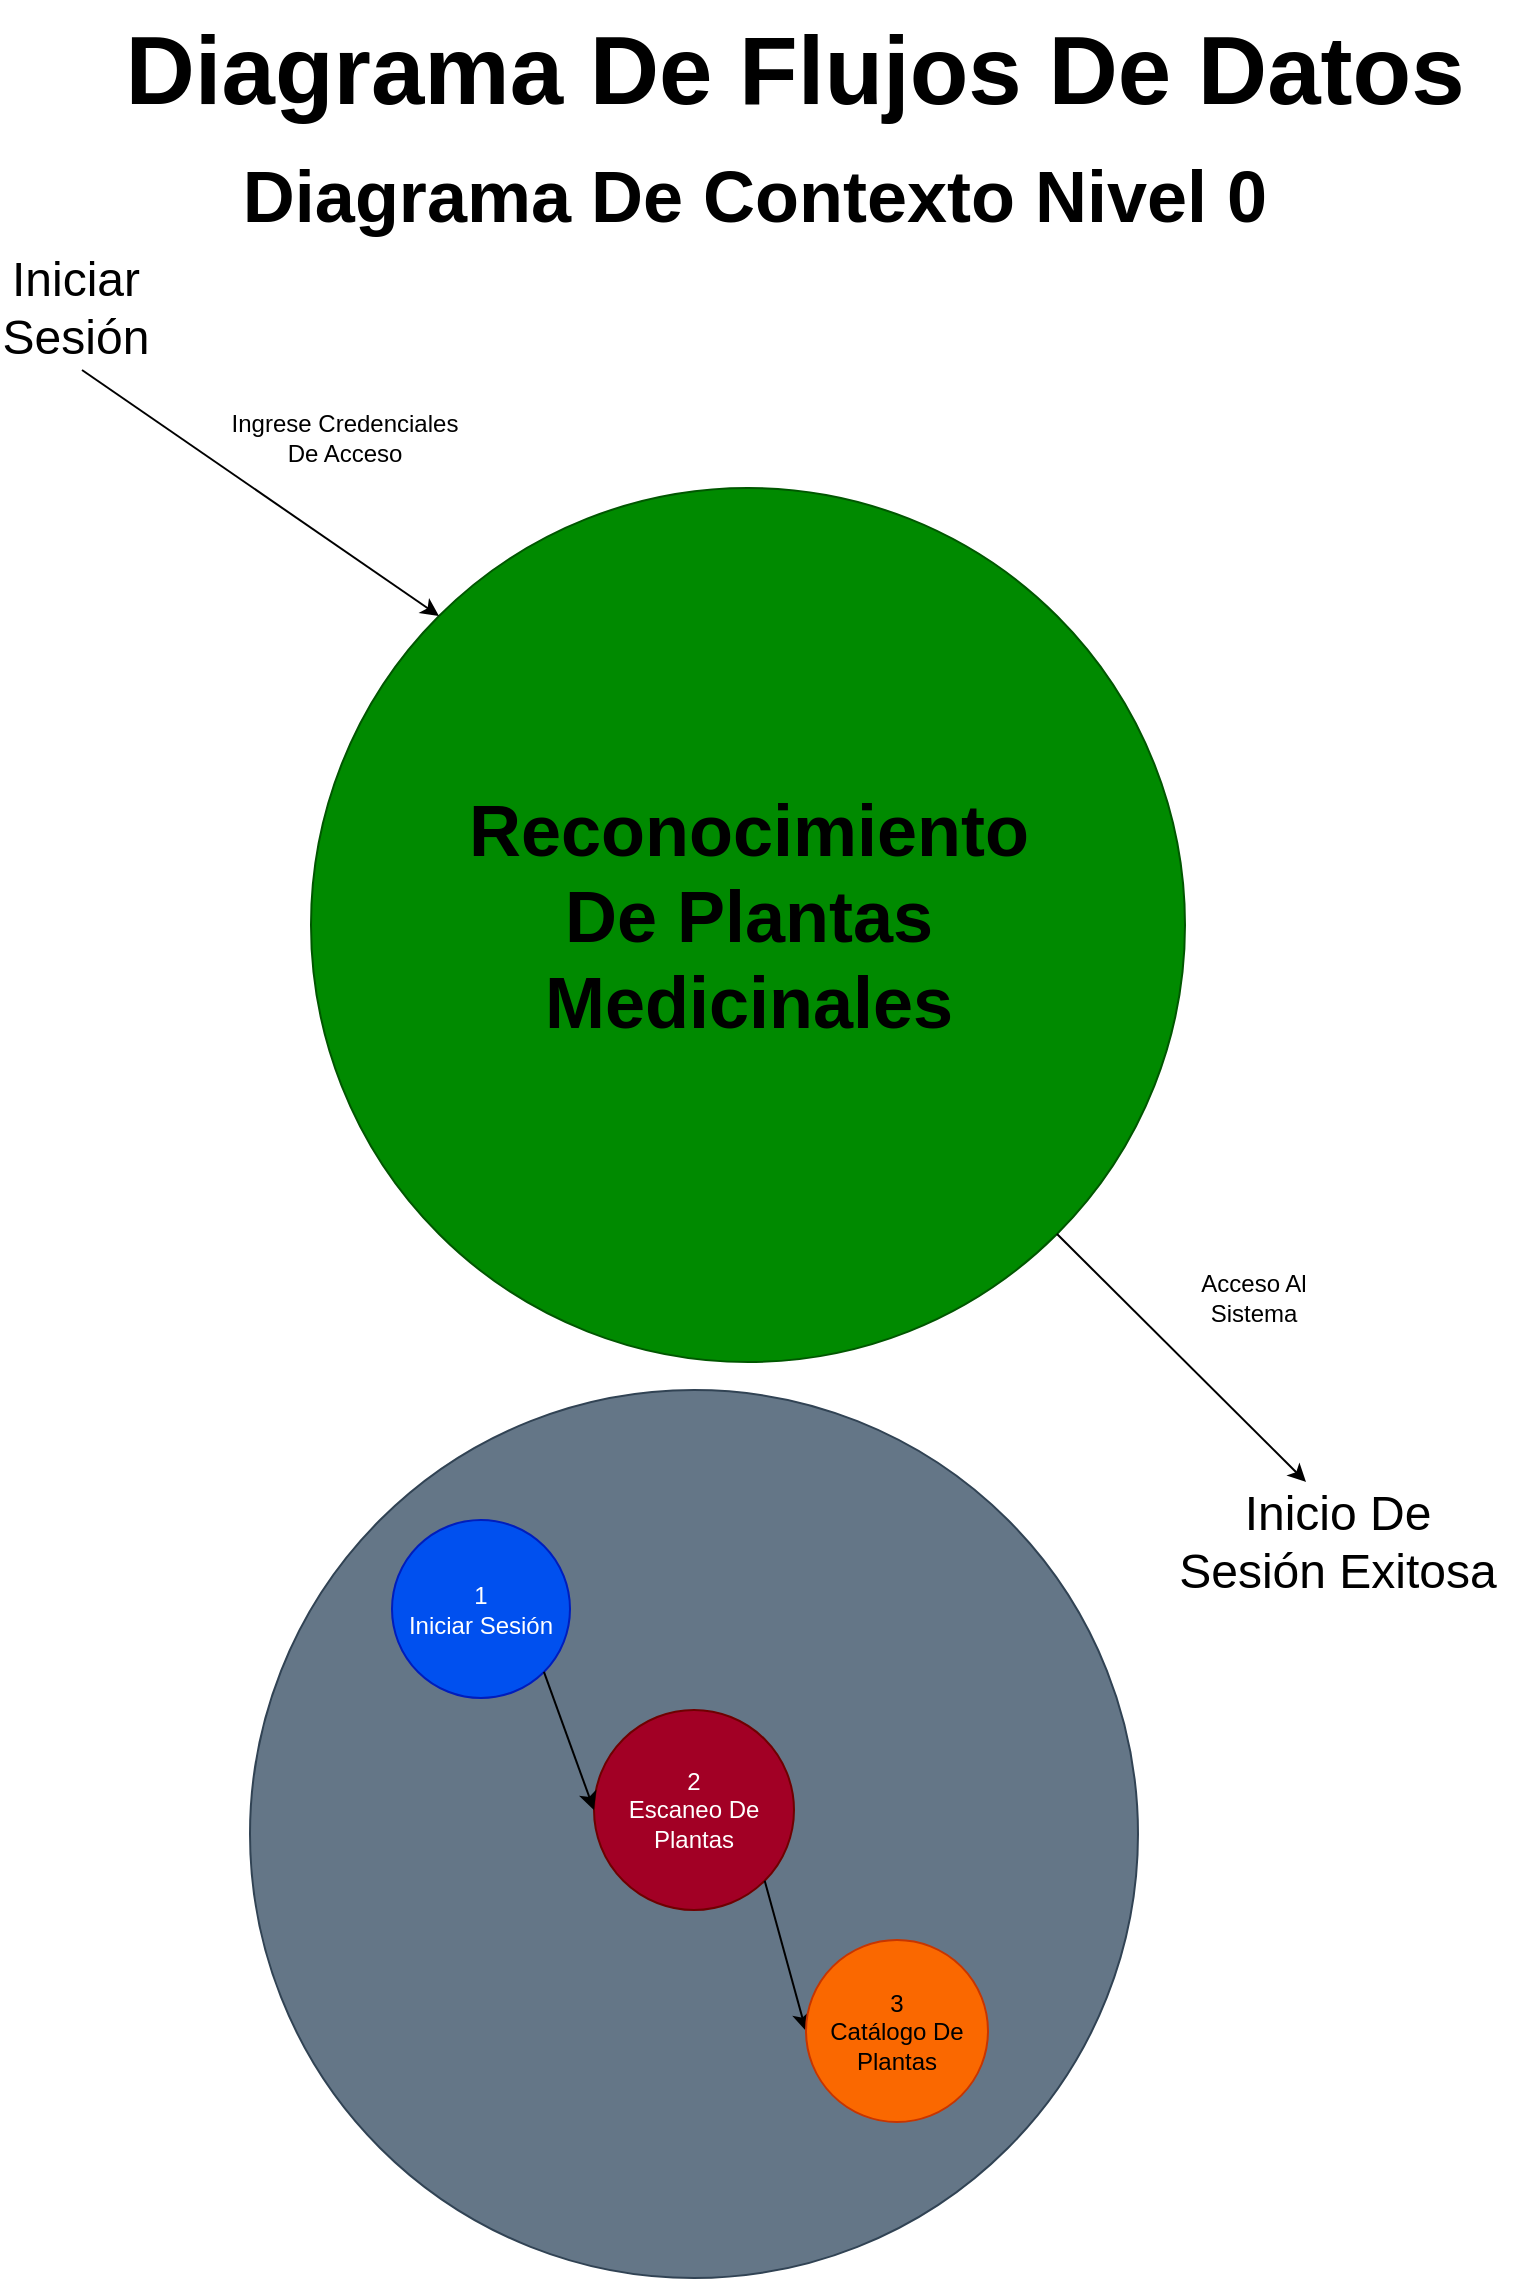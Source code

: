 <mxfile version="24.7.17" pages="4">
  <diagram id="MkgTcLbmQZA7Ex0CsIko" name="Diagrama De Contexto">
    <mxGraphModel dx="2173" dy="2943" grid="0" gridSize="10" guides="1" tooltips="1" connect="1" arrows="1" fold="1" page="1" pageScale="1" pageWidth="827" pageHeight="1169" math="0" shadow="0">
      <root>
        <mxCell id="0" />
        <mxCell id="1" parent="0" />
        <mxCell id="Zm9xg3yVM9zmIRxHuhLO-60" value="&lt;b&gt;&lt;font style=&quot;font-size: 48px;&quot;&gt;Diagrama De Flujos De Datos&lt;/font&gt;&lt;/b&gt;" style="text;html=1;align=center;verticalAlign=middle;resizable=0;points=[];autosize=1;strokeColor=none;fillColor=none;" parent="1" vertex="1">
          <mxGeometry x="912" y="-1159" width="688" height="70" as="geometry" />
        </mxCell>
        <mxCell id="Zm9xg3yVM9zmIRxHuhLO-62" value="&lt;font style=&quot;font-size: 36px;&quot;&gt;&lt;b&gt;Diagrama De Contexto Nivel 0&lt;/b&gt;&lt;/font&gt;" style="text;html=1;align=center;verticalAlign=middle;resizable=0;points=[];autosize=1;strokeColor=none;fillColor=none;" parent="1" vertex="1">
          <mxGeometry x="971" y="-1089" width="530" height="55" as="geometry" />
        </mxCell>
        <mxCell id="tiePNo5nACd2AKDWzKia-1" value="" style="ellipse;whiteSpace=wrap;html=1;aspect=fixed;fillColor=#008a00;fontColor=#ffffff;strokeColor=#005700;" parent="1" vertex="1">
          <mxGeometry x="1014.5" y="-915" width="437" height="437" as="geometry" />
        </mxCell>
        <mxCell id="tiePNo5nACd2AKDWzKia-2" value="&lt;font style=&quot;font-size: 24px;&quot;&gt;Iniciar Sesión&lt;/font&gt;" style="text;html=1;align=center;verticalAlign=middle;whiteSpace=wrap;rounded=0;" parent="1" vertex="1">
          <mxGeometry x="859" y="-1020" width="76" height="30" as="geometry" />
        </mxCell>
        <mxCell id="tiePNo5nACd2AKDWzKia-3" value="&lt;font style=&quot;font-size: 24px;&quot;&gt;Inicio De Sesión Exitosa&lt;/font&gt;" style="text;html=1;align=center;verticalAlign=middle;whiteSpace=wrap;rounded=0;" parent="1" vertex="1">
          <mxGeometry x="1441" y="-403" width="174" height="30" as="geometry" />
        </mxCell>
        <mxCell id="tiePNo5nACd2AKDWzKia-5" value="" style="endArrow=classic;html=1;rounded=0;entryX=0;entryY=0;entryDx=0;entryDy=0;" parent="1" target="tiePNo5nACd2AKDWzKia-1" edge="1">
          <mxGeometry width="50" height="50" relative="1" as="geometry">
            <mxPoint x="900" y="-974" as="sourcePoint" />
            <mxPoint x="1025" y="-944" as="targetPoint" />
          </mxGeometry>
        </mxCell>
        <mxCell id="tiePNo5nACd2AKDWzKia-6" value="" style="endArrow=classic;html=1;rounded=0;exitX=1;exitY=1;exitDx=0;exitDy=0;" parent="1" source="tiePNo5nACd2AKDWzKia-1" edge="1">
          <mxGeometry width="50" height="50" relative="1" as="geometry">
            <mxPoint x="1398" y="-532" as="sourcePoint" />
            <mxPoint x="1512" y="-418" as="targetPoint" />
          </mxGeometry>
        </mxCell>
        <mxCell id="a9WOLOBs2JLmFSFYx-I_-2" value="Ingrese Credenciales De Acceso" style="text;html=1;align=center;verticalAlign=middle;whiteSpace=wrap;rounded=0;" parent="1" vertex="1">
          <mxGeometry x="971" y="-955" width="121" height="30" as="geometry" />
        </mxCell>
        <mxCell id="a9WOLOBs2JLmFSFYx-I_-3" value="Acceso Al Sistema" style="text;html=1;align=center;verticalAlign=middle;whiteSpace=wrap;rounded=0;" parent="1" vertex="1">
          <mxGeometry x="1456" y="-525" width="60" height="30" as="geometry" />
        </mxCell>
        <mxCell id="WvJUAogOTRCNEBgAj1jc-4" value="&lt;b&gt;&lt;font style=&quot;font-size: 36px;&quot;&gt;Reconocimiento De Plantas Medicinales&lt;/font&gt;&lt;/b&gt;" style="text;html=1;align=center;verticalAlign=middle;whiteSpace=wrap;rounded=0;" vertex="1" parent="1">
          <mxGeometry x="1100.5" y="-738" width="265" height="73" as="geometry" />
        </mxCell>
        <mxCell id="0IBRV6jnR8k_Fp2j5y5R-1" value="" style="ellipse;whiteSpace=wrap;html=1;aspect=fixed;fillColor=#647687;fontColor=#ffffff;strokeColor=#314354;" vertex="1" parent="1">
          <mxGeometry x="984" y="-464" width="444" height="444" as="geometry" />
        </mxCell>
        <mxCell id="0IBRV6jnR8k_Fp2j5y5R-2" value="1&lt;div&gt;Iniciar Sesión&lt;/div&gt;" style="ellipse;whiteSpace=wrap;html=1;aspect=fixed;fillColor=#0050ef;fontColor=#ffffff;strokeColor=#001DBC;" vertex="1" parent="1">
          <mxGeometry x="1055" y="-399" width="89" height="89" as="geometry" />
        </mxCell>
        <mxCell id="0IBRV6jnR8k_Fp2j5y5R-3" value="2&lt;div&gt;Escaneo De Plantas&lt;/div&gt;" style="ellipse;whiteSpace=wrap;html=1;aspect=fixed;fillColor=#a20025;fontColor=#ffffff;strokeColor=#6F0000;" vertex="1" parent="1">
          <mxGeometry x="1156" y="-304" width="100" height="100" as="geometry" />
        </mxCell>
        <mxCell id="0IBRV6jnR8k_Fp2j5y5R-4" value="" style="endArrow=classic;html=1;rounded=0;exitX=1;exitY=1;exitDx=0;exitDy=0;entryX=0;entryY=0.5;entryDx=0;entryDy=0;" edge="1" parent="1" source="0IBRV6jnR8k_Fp2j5y5R-3" target="0IBRV6jnR8k_Fp2j5y5R-5">
          <mxGeometry width="50" height="50" relative="1" as="geometry">
            <mxPoint x="2021" y="-316" as="sourcePoint" />
            <mxPoint x="2071" y="-366" as="targetPoint" />
          </mxGeometry>
        </mxCell>
        <mxCell id="0IBRV6jnR8k_Fp2j5y5R-5" value="3&lt;div&gt;Catálogo De Plantas&lt;/div&gt;" style="ellipse;whiteSpace=wrap;html=1;aspect=fixed;fillColor=#fa6800;fontColor=#000000;strokeColor=#C73500;" vertex="1" parent="1">
          <mxGeometry x="1262" y="-189" width="91" height="91" as="geometry" />
        </mxCell>
        <mxCell id="0IBRV6jnR8k_Fp2j5y5R-6" value="" style="endArrow=classic;html=1;rounded=0;exitX=1;exitY=1;exitDx=0;exitDy=0;entryX=0;entryY=0.5;entryDx=0;entryDy=0;" edge="1" parent="1" source="0IBRV6jnR8k_Fp2j5y5R-2" target="0IBRV6jnR8k_Fp2j5y5R-3">
          <mxGeometry width="50" height="50" relative="1" as="geometry">
            <mxPoint x="1846" y="-415" as="sourcePoint" />
            <mxPoint x="1896" y="-465" as="targetPoint" />
          </mxGeometry>
        </mxCell>
      </root>
    </mxGraphModel>
  </diagram>
  <diagram id="sWpKJK9oeLYCg_mFAShb" name="Iniciar Sesión">
    <mxGraphModel dx="620" dy="876" grid="0" gridSize="10" guides="1" tooltips="1" connect="1" arrows="1" fold="1" page="1" pageScale="1" pageWidth="827" pageHeight="1169" math="0" shadow="0">
      <root>
        <mxCell id="0" />
        <mxCell id="1" parent="0" />
        <mxCell id="VRPjShTcaz0gIORsvLKW-1" value="" style="ellipse;whiteSpace=wrap;html=1;aspect=fixed;fillColor=#0050ef;fontColor=#ffffff;strokeColor=#001DBC;" parent="1" vertex="1">
          <mxGeometry x="68" y="150" width="597" height="597" as="geometry" />
        </mxCell>
        <mxCell id="VRPjShTcaz0gIORsvLKW-2" value="1.1&lt;div&gt;Iniciar Sesión&lt;/div&gt;" style="ellipse;whiteSpace=wrap;html=1;aspect=fixed;fillColor=#1ba1e2;fontColor=#ffffff;strokeColor=#006EAF;" parent="1" vertex="1">
          <mxGeometry x="207" y="234" width="80" height="80" as="geometry" />
        </mxCell>
        <mxCell id="VRPjShTcaz0gIORsvLKW-3" value="1.2&lt;div&gt;Servicios De Autenticación&lt;br&gt;&lt;div&gt;&lt;br&gt;&lt;/div&gt;&lt;/div&gt;" style="ellipse;whiteSpace=wrap;html=1;aspect=fixed;fillColor=#1ba1e2;fontColor=#ffffff;strokeColor=#006EAF;" parent="1" vertex="1">
          <mxGeometry x="347" y="295" width="80" height="80" as="geometry" />
        </mxCell>
        <mxCell id="VRPjShTcaz0gIORsvLKW-4" value="" style="endArrow=classic;html=1;rounded=0;exitX=1;exitY=0.5;exitDx=0;exitDy=0;entryX=0;entryY=0.5;entryDx=0;entryDy=0;" parent="1" source="VRPjShTcaz0gIORsvLKW-2" target="VRPjShTcaz0gIORsvLKW-3" edge="1">
          <mxGeometry width="50" height="50" relative="1" as="geometry">
            <mxPoint x="283" y="452" as="sourcePoint" />
            <mxPoint x="333" y="402" as="targetPoint" />
          </mxGeometry>
        </mxCell>
        <mxCell id="VRPjShTcaz0gIORsvLKW-5" value="Envía Credenciales" style="text;html=1;align=center;verticalAlign=middle;resizable=0;points=[];autosize=1;strokeColor=none;fillColor=none;" parent="1" vertex="1">
          <mxGeometry x="298" y="266" width="122" height="26" as="geometry" />
        </mxCell>
        <mxCell id="VRPjShTcaz0gIORsvLKW-8" value="Resultado De Autenticación" style="text;html=1;align=center;verticalAlign=middle;resizable=0;points=[];autosize=1;strokeColor=none;fillColor=none;" parent="1" vertex="1">
          <mxGeometry x="324" y="406" width="165" height="26" as="geometry" />
        </mxCell>
        <mxCell id="VRPjShTcaz0gIORsvLKW-13" value="" style="endArrow=classic;html=1;rounded=0;entryX=0;entryY=0;entryDx=0;entryDy=0;exitX=0.506;exitY=1.065;exitDx=0;exitDy=0;exitPerimeter=0;" parent="1" source="VRPjShTcaz0gIORsvLKW-14" target="VRPjShTcaz0gIORsvLKW-2" edge="1">
          <mxGeometry width="50" height="50" relative="1" as="geometry">
            <mxPoint x="178" y="192" as="sourcePoint" />
            <mxPoint x="228" y="142" as="targetPoint" />
          </mxGeometry>
        </mxCell>
        <mxCell id="VRPjShTcaz0gIORsvLKW-14" value="Iniciar Sesión" style="text;html=1;align=center;verticalAlign=middle;resizable=0;points=[];autosize=1;strokeColor=none;fillColor=none;" parent="1" vertex="1">
          <mxGeometry x="5" y="93" width="90" height="26" as="geometry" />
        </mxCell>
        <mxCell id="T-xwo1bTl4ZCePjdR3zX-1" value="&lt;font style=&quot;font-size: 48px;&quot;&gt;&lt;b&gt;Nivel 1: Iniciar Sesión&lt;/b&gt;&lt;/font&gt;" style="text;html=1;align=center;verticalAlign=middle;resizable=0;points=[];autosize=1;strokeColor=none;fillColor=none;" parent="1" vertex="1">
          <mxGeometry x="156.5" y="2" width="514" height="70" as="geometry" />
        </mxCell>
        <mxCell id="FSKtdWh9k3WSXrDmdt3y-1" value="Ingrese Credenciales De Acceso" style="text;html=1;align=center;verticalAlign=middle;resizable=0;points=[];autosize=1;strokeColor=none;fillColor=none;" parent="1" vertex="1">
          <mxGeometry x="85" y="122" width="192" height="26" as="geometry" />
        </mxCell>
        <mxCell id="jXLSF47ZCy-5b3z6_w6C-7" value="&lt;div&gt;&lt;br&gt;&lt;/div&gt;&lt;div&gt;&lt;br&gt;&lt;/div&gt;1.2.1&lt;div&gt;Mostrar Mensaje De Error Y Regresar&lt;br&gt;&lt;div&gt;&lt;br&gt;&lt;div&gt;&lt;br&gt;&lt;div&gt;&lt;div&gt;&lt;br&gt;&lt;/div&gt;&lt;/div&gt;&lt;/div&gt;&lt;/div&gt;&lt;/div&gt;" style="ellipse;whiteSpace=wrap;html=1;aspect=fixed;fillColor=#1ba1e2;fontColor=#ffffff;strokeColor=#006EAF;" parent="1" vertex="1">
          <mxGeometry x="314" y="564" width="112" height="112" as="geometry" />
        </mxCell>
        <mxCell id="jXLSF47ZCy-5b3z6_w6C-8" value="&lt;div&gt;&lt;br&gt;&lt;/div&gt;&lt;div&gt;&lt;br&gt;&lt;/div&gt;1.2.2&lt;div&gt;Sesión Activa&lt;br&gt;&lt;div&gt;&lt;br&gt;&lt;div&gt;&lt;div&gt;&lt;br&gt;&lt;/div&gt;&lt;/div&gt;&lt;/div&gt;&lt;/div&gt;" style="ellipse;whiteSpace=wrap;html=1;aspect=fixed;fillColor=#1ba1e2;fontColor=#ffffff;strokeColor=#006EAF;" parent="1" vertex="1">
          <mxGeometry x="508.5" y="457" width="80" height="80" as="geometry" />
        </mxCell>
        <mxCell id="9djoCzyQte8OiAew86pC-3" value="" style="curved=1;endArrow=classic;html=1;rounded=0;exitX=0;exitY=0.5;exitDx=0;exitDy=0;entryX=0;entryY=1;entryDx=0;entryDy=0;" parent="1" source="jXLSF47ZCy-5b3z6_w6C-7" target="VRPjShTcaz0gIORsvLKW-2" edge="1">
          <mxGeometry width="50" height="50" relative="1" as="geometry">
            <mxPoint x="186" y="616" as="sourcePoint" />
            <mxPoint x="236" y="566" as="targetPoint" />
            <Array as="points">
              <mxPoint x="255" y="492" />
              <mxPoint x="228" y="421" />
            </Array>
          </mxGeometry>
        </mxCell>
        <mxCell id="9djoCzyQte8OiAew86pC-4" value="Regresa A Iniciar Sesión" style="text;html=1;align=center;verticalAlign=middle;whiteSpace=wrap;rounded=0;" parent="1" vertex="1">
          <mxGeometry x="164" y="471" width="60" height="30" as="geometry" />
        </mxCell>
        <mxCell id="9djoCzyQte8OiAew86pC-5" value="" style="endArrow=classic;html=1;rounded=0;exitX=0.5;exitY=1;exitDx=0;exitDy=0;entryX=0.538;entryY=-0.133;entryDx=0;entryDy=0;entryPerimeter=0;" parent="1" source="jXLSF47ZCy-5b3z6_w6C-8" target="9djoCzyQte8OiAew86pC-6" edge="1">
          <mxGeometry width="50" height="50" relative="1" as="geometry">
            <mxPoint x="609" y="722" as="sourcePoint" />
            <mxPoint x="659" y="672" as="targetPoint" />
          </mxGeometry>
        </mxCell>
        <mxCell id="9djoCzyQte8OiAew86pC-6" value="Acceso Permitido Y Acceso Al Sistema" style="text;html=1;align=center;verticalAlign=middle;resizable=0;points=[];autosize=1;strokeColor=none;fillColor=none;" parent="1" vertex="1">
          <mxGeometry x="550" y="686" width="224" height="26" as="geometry" />
        </mxCell>
        <mxCell id="9djoCzyQte8OiAew86pC-7" value="" style="endArrow=classic;html=1;rounded=0;exitX=0.5;exitY=1;exitDx=0;exitDy=0;entryX=0.44;entryY=-0.079;entryDx=0;entryDy=0;entryPerimeter=0;" parent="1" source="VRPjShTcaz0gIORsvLKW-3" target="VRPjShTcaz0gIORsvLKW-8" edge="1">
          <mxGeometry width="50" height="50" relative="1" as="geometry">
            <mxPoint x="357" y="495" as="sourcePoint" />
            <mxPoint x="407" y="445" as="targetPoint" />
          </mxGeometry>
        </mxCell>
        <mxCell id="9djoCzyQte8OiAew86pC-8" value="" style="endArrow=classic;html=1;rounded=0;exitX=0.475;exitY=1.188;exitDx=0;exitDy=0;exitPerimeter=0;entryX=0.5;entryY=0;entryDx=0;entryDy=0;" parent="1" source="VRPjShTcaz0gIORsvLKW-8" target="jXLSF47ZCy-5b3z6_w6C-7" edge="1">
          <mxGeometry width="50" height="50" relative="1" as="geometry">
            <mxPoint x="390" y="498" as="sourcePoint" />
            <mxPoint x="440" y="448" as="targetPoint" />
          </mxGeometry>
        </mxCell>
        <mxCell id="9djoCzyQte8OiAew86pC-9" value="" style="endArrow=classic;html=1;rounded=0;exitX=0.486;exitY=1.152;exitDx=0;exitDy=0;exitPerimeter=0;entryX=0;entryY=0.5;entryDx=0;entryDy=0;" parent="1" source="VRPjShTcaz0gIORsvLKW-8" target="jXLSF47ZCy-5b3z6_w6C-8" edge="1">
          <mxGeometry width="50" height="50" relative="1" as="geometry">
            <mxPoint x="442" y="520" as="sourcePoint" />
            <mxPoint x="492" y="470" as="targetPoint" />
          </mxGeometry>
        </mxCell>
        <mxCell id="9djoCzyQte8OiAew86pC-10" value="Acceso Permitido" style="text;html=1;align=center;verticalAlign=middle;whiteSpace=wrap;rounded=0;" parent="1" vertex="1">
          <mxGeometry x="457" y="436" width="60" height="30" as="geometry" />
        </mxCell>
        <mxCell id="9djoCzyQte8OiAew86pC-12" value="Acceso Denegado&amp;nbsp;" style="text;html=1;align=center;verticalAlign=middle;whiteSpace=wrap;rounded=0;" parent="1" vertex="1">
          <mxGeometry x="328" y="475" width="60" height="30" as="geometry" />
        </mxCell>
      </root>
    </mxGraphModel>
  </diagram>
  <diagram id="t_cvAKaUWzNrkFrz-lpn" name="Escaneo De Plantas">
    <mxGraphModel dx="674" dy="613" grid="0" gridSize="10" guides="1" tooltips="1" connect="1" arrows="1" fold="1" page="1" pageScale="1" pageWidth="827" pageHeight="1169" math="0" shadow="0">
      <root>
        <mxCell id="0" />
        <mxCell id="1" parent="0" />
        <mxCell id="usHwkJwVykTSHFa5xv3u-1" value="" style="ellipse;whiteSpace=wrap;html=1;aspect=fixed;fillColor=#a20025;fontColor=#ffffff;strokeColor=#6F0000;" parent="1" vertex="1">
          <mxGeometry x="55.27" y="130" width="732" height="732" as="geometry" />
        </mxCell>
        <mxCell id="usHwkJwVykTSHFa5xv3u-2" value="2&lt;div&gt;Solicitud De escaneo Del Usuario&lt;/div&gt;" style="ellipse;whiteSpace=wrap;html=1;aspect=fixed;fillColor=#e51400;fontColor=#ffffff;strokeColor=#B20000;" parent="1" vertex="1">
          <mxGeometry x="179.04" y="253.92" width="80" height="80" as="geometry" />
        </mxCell>
        <mxCell id="usHwkJwVykTSHFa5xv3u-3" value="Escaneo De Plantas" style="text;html=1;align=center;verticalAlign=middle;resizable=0;points=[];autosize=1;strokeColor=none;fillColor=none;" parent="1" vertex="1">
          <mxGeometry x="9" y="114" width="127" height="26" as="geometry" />
        </mxCell>
        <mxCell id="usHwkJwVykTSHFa5xv3u-4" value="" style="endArrow=classic;html=1;rounded=0;entryX=0;entryY=0;entryDx=0;entryDy=0;exitX=0.525;exitY=1.031;exitDx=0;exitDy=0;exitPerimeter=0;" parent="1" source="usHwkJwVykTSHFa5xv3u-3" target="usHwkJwVykTSHFa5xv3u-2" edge="1">
          <mxGeometry width="50" height="50" relative="1" as="geometry">
            <mxPoint x="78.251" y="143.794" as="sourcePoint" />
            <mxPoint x="158.04" y="293.92" as="targetPoint" />
          </mxGeometry>
        </mxCell>
        <mxCell id="usHwkJwVykTSHFa5xv3u-5" value="2.1&lt;div&gt;Recibe La Imagen De La Planta&lt;/div&gt;" style="ellipse;whiteSpace=wrap;html=1;aspect=fixed;fillColor=#e51400;fontColor=#ffffff;strokeColor=#B20000;" parent="1" vertex="1">
          <mxGeometry x="288.27" y="357" width="122.77" height="122.77" as="geometry" />
        </mxCell>
        <mxCell id="usHwkJwVykTSHFa5xv3u-6" value="Escanear Planta" style="text;html=1;align=center;verticalAlign=middle;resizable=0;points=[];autosize=1;strokeColor=none;fillColor=none;" parent="1" vertex="1">
          <mxGeometry x="268.0" y="312.0" width="106" height="26" as="geometry" />
        </mxCell>
        <mxCell id="usHwkJwVykTSHFa5xv3u-7" value="" style="endArrow=classic;html=1;rounded=0;exitX=1;exitY=1;exitDx=0;exitDy=0;entryX=0;entryY=0;entryDx=0;entryDy=0;" parent="1" source="usHwkJwVykTSHFa5xv3u-2" target="usHwkJwVykTSHFa5xv3u-5" edge="1">
          <mxGeometry width="50" height="50" relative="1" as="geometry">
            <mxPoint x="260.04" y="488.92" as="sourcePoint" />
            <mxPoint x="310.04" y="438.92" as="targetPoint" />
          </mxGeometry>
        </mxCell>
        <mxCell id="usHwkJwVykTSHFa5xv3u-8" value="2.2&lt;div&gt;Procesa La Imagen Y Devuelve Una Identificación&lt;/div&gt;" style="ellipse;whiteSpace=wrap;html=1;aspect=fixed;fillColor=#e51400;fontColor=#ffffff;strokeColor=#B20000;" parent="1" vertex="1">
          <mxGeometry x="433.04" y="489.92" width="111" height="111" as="geometry" />
        </mxCell>
        <mxCell id="usHwkJwVykTSHFa5xv3u-9" value="" style="endArrow=classic;html=1;rounded=0;exitX=1;exitY=1;exitDx=0;exitDy=0;entryX=0;entryY=0;entryDx=0;entryDy=0;" parent="1" source="usHwkJwVykTSHFa5xv3u-5" target="usHwkJwVykTSHFa5xv3u-8" edge="1">
          <mxGeometry width="50" height="50" relative="1" as="geometry">
            <mxPoint x="374.04" y="602.92" as="sourcePoint" />
            <mxPoint x="424.04" y="552.92" as="targetPoint" />
          </mxGeometry>
        </mxCell>
        <mxCell id="usHwkJwVykTSHFa5xv3u-10" value="Identificar Planta" style="text;html=1;align=center;verticalAlign=middle;resizable=0;points=[];autosize=1;strokeColor=none;fillColor=none;" parent="1" vertex="1">
          <mxGeometry x="405.0" y="453.77" width="107" height="26" as="geometry" />
        </mxCell>
        <mxCell id="usHwkJwVykTSHFa5xv3u-11" value="2.3&lt;div&gt;Resultado Del Conocimiento De La Planta&lt;/div&gt;" style="ellipse;whiteSpace=wrap;html=1;aspect=fixed;fillColor=#e51400;fontColor=#ffffff;strokeColor=#B20000;" parent="1" vertex="1">
          <mxGeometry x="582.04" y="643.92" width="92" height="92" as="geometry" />
        </mxCell>
        <mxCell id="usHwkJwVykTSHFa5xv3u-12" value="" style="endArrow=classic;html=1;rounded=0;exitX=1;exitY=1;exitDx=0;exitDy=0;entryX=0;entryY=0;entryDx=0;entryDy=0;" parent="1" source="usHwkJwVykTSHFa5xv3u-8" target="usHwkJwVykTSHFa5xv3u-11" edge="1">
          <mxGeometry width="50" height="50" relative="1" as="geometry">
            <mxPoint x="491.04" y="709.92" as="sourcePoint" />
            <mxPoint x="541.04" y="659.92" as="targetPoint" />
          </mxGeometry>
        </mxCell>
        <mxCell id="usHwkJwVykTSHFa5xv3u-13" value="Salida" style="text;html=1;align=center;verticalAlign=middle;resizable=0;points=[];autosize=1;strokeColor=none;fillColor=none;" parent="1" vertex="1">
          <mxGeometry x="563" y="593.0" width="51" height="26" as="geometry" />
        </mxCell>
        <mxCell id="gpu4iK8a6EqFE6V-Lg6c-1" value="&lt;font style=&quot;font-size: 48px;&quot;&gt;&lt;b&gt;Nivel 2: Escaneo De Plantas&lt;/b&gt;&lt;/font&gt;" style="text;html=1;align=center;verticalAlign=middle;resizable=0;points=[];autosize=1;strokeColor=none;fillColor=none;" parent="1" vertex="1">
          <mxGeometry x="92.27" y="23" width="658" height="70" as="geometry" />
        </mxCell>
        <mxCell id="cRUoSjO59YQIDH51Hmob-1" value="Cargar Imagen" style="text;html=1;align=center;verticalAlign=middle;resizable=0;points=[];autosize=1;strokeColor=none;fillColor=none;" parent="1" vertex="1">
          <mxGeometry x="114.0" y="158" width="98" height="26" as="geometry" />
        </mxCell>
        <mxCell id="cRUoSjO59YQIDH51Hmob-2" value="" style="endArrow=classic;html=1;rounded=0;exitX=1;exitY=1;exitDx=0;exitDy=0;entryX=0.515;entryY=0.046;entryDx=0;entryDy=0;entryPerimeter=0;" parent="1" source="usHwkJwVykTSHFa5xv3u-11" edge="1" target="6i25hexwnTCD5czoN3FO-1">
          <mxGeometry width="50" height="50" relative="1" as="geometry">
            <mxPoint x="644.27" y="962" as="sourcePoint" />
            <mxPoint x="737.27" y="827" as="targetPoint" />
          </mxGeometry>
        </mxCell>
        <mxCell id="6i25hexwnTCD5czoN3FO-1" value="Información Detalla De La Planta Medicinal" style="text;html=1;align=center;verticalAlign=middle;resizable=0;points=[];autosize=1;strokeColor=none;fillColor=none;" vertex="1" parent="1">
          <mxGeometry x="575" y="838" width="248" height="26" as="geometry" />
        </mxCell>
      </root>
    </mxGraphModel>
  </diagram>
  <diagram id="4kVdjsI_d6PU1npszNV3" name="Catálogo De Plantas">
    <mxGraphModel dx="1050" dy="621" grid="0" gridSize="10" guides="1" tooltips="1" connect="1" arrows="1" fold="1" page="1" pageScale="1" pageWidth="827" pageHeight="1169" math="0" shadow="0">
      <root>
        <mxCell id="0" />
        <mxCell id="1" parent="0" />
        <mxCell id="G0fcb5Q5OwdfrMeDmAGz-1" value="" style="ellipse;whiteSpace=wrap;html=1;aspect=fixed;fillColor=#fa6800;fontColor=#000000;strokeColor=#C73500;" parent="1" vertex="1">
          <mxGeometry x="137" y="223" width="594" height="594" as="geometry" />
        </mxCell>
        <mxCell id="G0fcb5Q5OwdfrMeDmAGz-2" value="3&lt;div&gt;Solicitud De Cosulta Del Catálogo&lt;/div&gt;" style="ellipse;whiteSpace=wrap;html=1;aspect=fixed;fillColor=#f0a30a;fontColor=#000000;strokeColor=#BD7000;" parent="1" vertex="1">
          <mxGeometry x="271" y="298" width="80" height="80" as="geometry" />
        </mxCell>
        <mxCell id="G0fcb5Q5OwdfrMeDmAGz-3" value="Catálogo De Plantas&amp;nbsp;" style="text;html=1;align=center;verticalAlign=middle;resizable=0;points=[];autosize=1;strokeColor=none;fillColor=none;" parent="1" vertex="1">
          <mxGeometry x="79" y="158" width="131" height="26" as="geometry" />
        </mxCell>
        <mxCell id="G0fcb5Q5OwdfrMeDmAGz-4" value="" style="endArrow=classic;html=1;rounded=0;exitX=0.464;exitY=1.115;exitDx=0;exitDy=0;exitPerimeter=0;entryX=0;entryY=0;entryDx=0;entryDy=0;" parent="1" source="G0fcb5Q5OwdfrMeDmAGz-3" target="G0fcb5Q5OwdfrMeDmAGz-2" edge="1">
          <mxGeometry width="50" height="50" relative="1" as="geometry">
            <mxPoint x="222" y="381" as="sourcePoint" />
            <mxPoint x="272" y="331" as="targetPoint" />
          </mxGeometry>
        </mxCell>
        <mxCell id="G0fcb5Q5OwdfrMeDmAGz-9" value="3.2&lt;div&gt;Enviar Lista Completa De Plantas Con Detalles&lt;/div&gt;" style="ellipse;whiteSpace=wrap;html=1;aspect=fixed;fillColor=#f0a30a;fontColor=#000000;strokeColor=#BD7000;" parent="1" vertex="1">
          <mxGeometry x="362" y="464" width="96" height="96" as="geometry" />
        </mxCell>
        <mxCell id="G0fcb5Q5OwdfrMeDmAGz-12" value="" style="endArrow=classic;html=1;rounded=0;entryX=0;entryY=0;entryDx=0;entryDy=0;exitX=1;exitY=1;exitDx=0;exitDy=0;" parent="1" source="G0fcb5Q5OwdfrMeDmAGz-2" target="G0fcb5Q5OwdfrMeDmAGz-9" edge="1">
          <mxGeometry width="50" height="50" relative="1" as="geometry">
            <mxPoint x="526" y="535" as="sourcePoint" />
            <mxPoint x="488" y="699" as="targetPoint" />
          </mxGeometry>
        </mxCell>
        <mxCell id="G0fcb5Q5OwdfrMeDmAGz-13" value="" style="endArrow=classic;html=1;rounded=0;exitX=0.5;exitY=1;exitDx=0;exitDy=0;entryX=0.5;entryY=0;entryDx=0;entryDy=0;" parent="1" source="G0fcb5Q5OwdfrMeDmAGz-9" target="TG1LcBJPodA2IgVrP8kG-3" edge="1">
          <mxGeometry width="50" height="50" relative="1" as="geometry">
            <mxPoint x="580" y="837" as="sourcePoint" />
            <mxPoint x="674" y="786" as="targetPoint" />
          </mxGeometry>
        </mxCell>
        <mxCell id="y74O5xtPSWRBg429Ub3x-1" value="&lt;font style=&quot;font-size: 48px;&quot;&gt;&lt;b&gt;Nivel 3: Catálogo De Plantas&lt;/b&gt;&lt;/font&gt;" style="text;html=1;align=center;verticalAlign=middle;resizable=0;points=[];autosize=1;strokeColor=none;fillColor=none;" parent="1" vertex="1">
          <mxGeometry x="74.5" y="33" width="666" height="70" as="geometry" />
        </mxCell>
        <mxCell id="TG1LcBJPodA2IgVrP8kG-1" value="Solicitar Catálogo De Plantas" style="text;html=1;align=center;verticalAlign=middle;resizable=0;points=[];autosize=1;strokeColor=none;fillColor=none;" parent="1" vertex="1">
          <mxGeometry x="193" y="200" width="174" height="26" as="geometry" />
        </mxCell>
        <mxCell id="TG1LcBJPodA2IgVrP8kG-3" value="3.3&lt;div&gt;Información Detallada De La Planta Del Catálogo&lt;/div&gt;" style="ellipse;whiteSpace=wrap;html=1;aspect=fixed;fillColor=#f0a30a;fontColor=#000000;strokeColor=#BD7000;" parent="1" vertex="1">
          <mxGeometry x="426" y="633" width="96" height="96" as="geometry" />
        </mxCell>
        <mxCell id="TG1LcBJPodA2IgVrP8kG-4" value="Lista De Plantas Con Sus Caracteristicas" style="text;html=1;align=center;verticalAlign=middle;resizable=0;points=[];autosize=1;strokeColor=none;fillColor=none;" parent="1" vertex="1">
          <mxGeometry x="447" y="560" width="237" height="26" as="geometry" />
        </mxCell>
        <mxCell id="TG1LcBJPodA2IgVrP8kG-5" value="" style="endArrow=classic;html=1;rounded=0;exitX=0.5;exitY=1;exitDx=0;exitDy=0;entryX=0.506;entryY=0.169;entryDx=0;entryDy=0;entryPerimeter=0;" parent="1" source="TG1LcBJPodA2IgVrP8kG-3" target="e_Tqkfjk6RiT3IzLPFJC-1" edge="1">
          <mxGeometry width="50" height="50" relative="1" as="geometry">
            <mxPoint x="718" y="1080" as="sourcePoint" />
            <mxPoint x="703" y="968" as="targetPoint" />
          </mxGeometry>
        </mxCell>
        <mxCell id="TG1LcBJPodA2IgVrP8kG-6" value="Genera Respuesta Con Información Del Catálogo" style="text;html=1;align=center;verticalAlign=middle;whiteSpace=wrap;rounded=0;" parent="1" vertex="1">
          <mxGeometry x="359" y="386" width="108.5" height="38" as="geometry" />
        </mxCell>
        <mxCell id="e_Tqkfjk6RiT3IzLPFJC-1" value="Informacion De La Planta Medicinal" style="text;html=1;align=center;verticalAlign=middle;resizable=0;points=[];autosize=1;strokeColor=none;fillColor=none;" parent="1" vertex="1">
          <mxGeometry x="467.5" y="844" width="207" height="26" as="geometry" />
        </mxCell>
      </root>
    </mxGraphModel>
  </diagram>
</mxfile>
